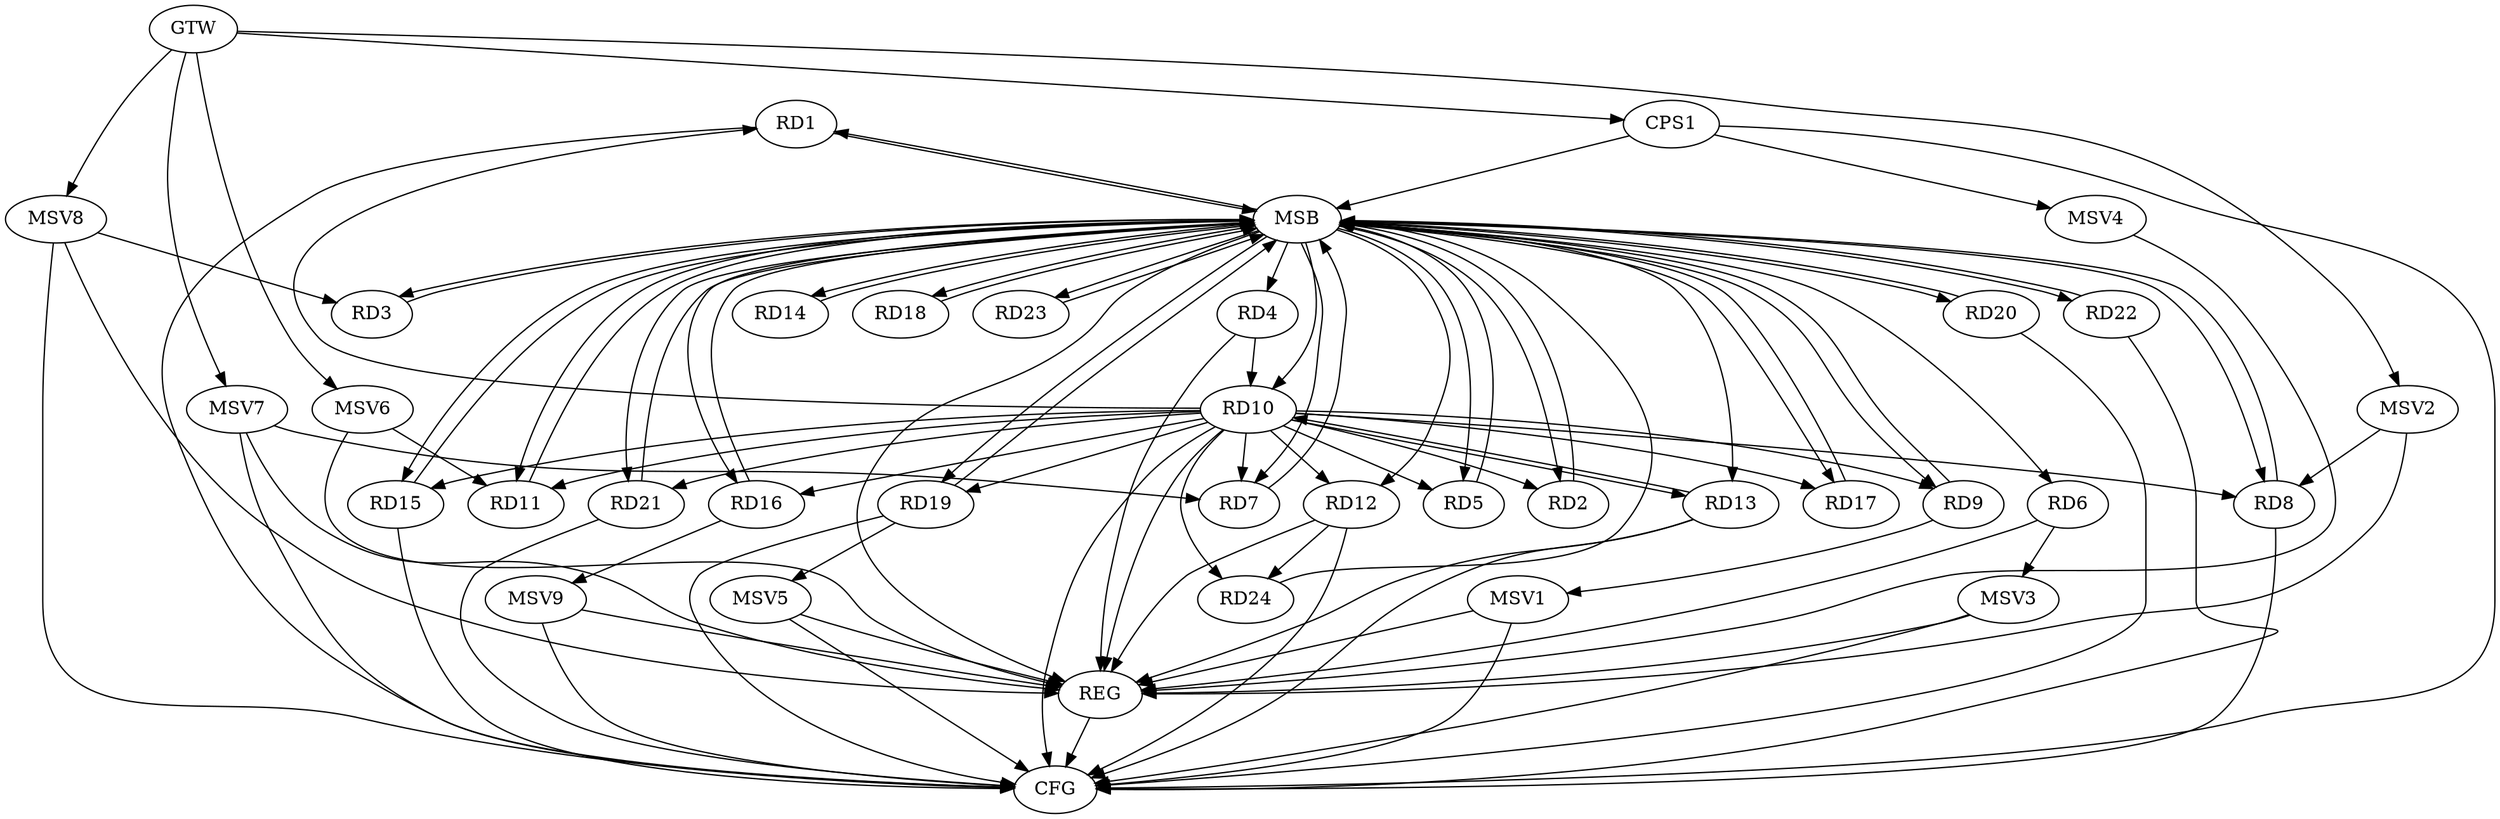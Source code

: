 strict digraph G {
  RD1 [ label="RD1" ];
  RD2 [ label="RD2" ];
  RD3 [ label="RD3" ];
  RD4 [ label="RD4" ];
  RD5 [ label="RD5" ];
  RD6 [ label="RD6" ];
  RD7 [ label="RD7" ];
  RD8 [ label="RD8" ];
  RD9 [ label="RD9" ];
  RD10 [ label="RD10" ];
  RD11 [ label="RD11" ];
  RD12 [ label="RD12" ];
  RD13 [ label="RD13" ];
  RD14 [ label="RD14" ];
  RD15 [ label="RD15" ];
  RD16 [ label="RD16" ];
  RD17 [ label="RD17" ];
  RD18 [ label="RD18" ];
  RD19 [ label="RD19" ];
  RD20 [ label="RD20" ];
  RD21 [ label="RD21" ];
  RD22 [ label="RD22" ];
  RD23 [ label="RD23" ];
  RD24 [ label="RD24" ];
  CPS1 [ label="CPS1" ];
  GTW [ label="GTW" ];
  REG [ label="REG" ];
  MSB [ label="MSB" ];
  CFG [ label="CFG" ];
  MSV1 [ label="MSV1" ];
  MSV2 [ label="MSV2" ];
  MSV3 [ label="MSV3" ];
  MSV4 [ label="MSV4" ];
  MSV5 [ label="MSV5" ];
  MSV6 [ label="MSV6" ];
  MSV7 [ label="MSV7" ];
  MSV8 [ label="MSV8" ];
  MSV9 [ label="MSV9" ];
  RD4 -> RD10;
  RD10 -> RD7;
  RD10 -> RD8;
  RD10 -> RD12;
  RD10 -> RD13;
  RD13 -> RD10;
  RD12 -> RD24;
  GTW -> CPS1;
  RD4 -> REG;
  RD6 -> REG;
  RD10 -> REG;
  RD12 -> REG;
  RD13 -> REG;
  RD1 -> MSB;
  MSB -> RD2;
  MSB -> REG;
  RD2 -> MSB;
  MSB -> RD6;
  MSB -> RD21;
  RD3 -> MSB;
  MSB -> RD18;
  RD5 -> MSB;
  MSB -> RD1;
  MSB -> RD4;
  MSB -> RD10;
  MSB -> RD14;
  MSB -> RD17;
  RD7 -> MSB;
  MSB -> RD8;
  MSB -> RD23;
  RD8 -> MSB;
  MSB -> RD20;
  RD9 -> MSB;
  MSB -> RD11;
  RD11 -> MSB;
  MSB -> RD7;
  MSB -> RD12;
  MSB -> RD15;
  MSB -> RD19;
  MSB -> RD22;
  RD14 -> MSB;
  RD15 -> MSB;
  RD16 -> MSB;
  MSB -> RD9;
  RD17 -> MSB;
  RD18 -> MSB;
  MSB -> RD13;
  RD19 -> MSB;
  MSB -> RD3;
  RD20 -> MSB;
  RD21 -> MSB;
  MSB -> RD5;
  RD22 -> MSB;
  MSB -> RD16;
  RD23 -> MSB;
  RD24 -> MSB;
  CPS1 -> MSB;
  RD20 -> CFG;
  RD19 -> CFG;
  RD13 -> CFG;
  RD12 -> CFG;
  RD15 -> CFG;
  RD22 -> CFG;
  RD21 -> CFG;
  RD1 -> CFG;
  RD8 -> CFG;
  CPS1 -> CFG;
  REG -> CFG;
  RD10 -> CFG;
  RD10 -> RD15;
  RD10 -> RD24;
  RD10 -> RD5;
  RD10 -> RD11;
  RD10 -> RD21;
  RD10 -> RD2;
  RD10 -> RD1;
  RD10 -> RD9;
  RD10 -> RD17;
  RD10 -> RD19;
  RD10 -> RD16;
  RD9 -> MSV1;
  MSV1 -> REG;
  MSV1 -> CFG;
  MSV2 -> RD8;
  GTW -> MSV2;
  MSV2 -> REG;
  RD6 -> MSV3;
  MSV3 -> REG;
  MSV3 -> CFG;
  CPS1 -> MSV4;
  MSV4 -> REG;
  RD19 -> MSV5;
  MSV5 -> REG;
  MSV5 -> CFG;
  MSV6 -> RD11;
  GTW -> MSV6;
  MSV6 -> REG;
  MSV7 -> RD7;
  GTW -> MSV7;
  MSV7 -> REG;
  MSV7 -> CFG;
  MSV8 -> RD3;
  GTW -> MSV8;
  MSV8 -> REG;
  MSV8 -> CFG;
  RD16 -> MSV9;
  MSV9 -> REG;
  MSV9 -> CFG;
}
